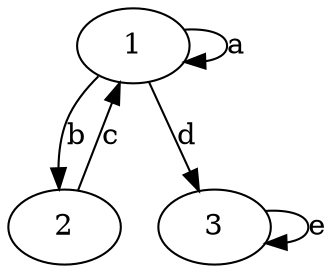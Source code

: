 digraph {
  1 -> 1 [label="a", lowlink="0"];
  1 -> 2 [label="b", lowlink="0"];
  1 -> 3 [label="d", lowlink="0"];
  2 -> 1 [label="c", lowlink="0"];
  3 -> 3 [label="e", lowlink="0"];
}

